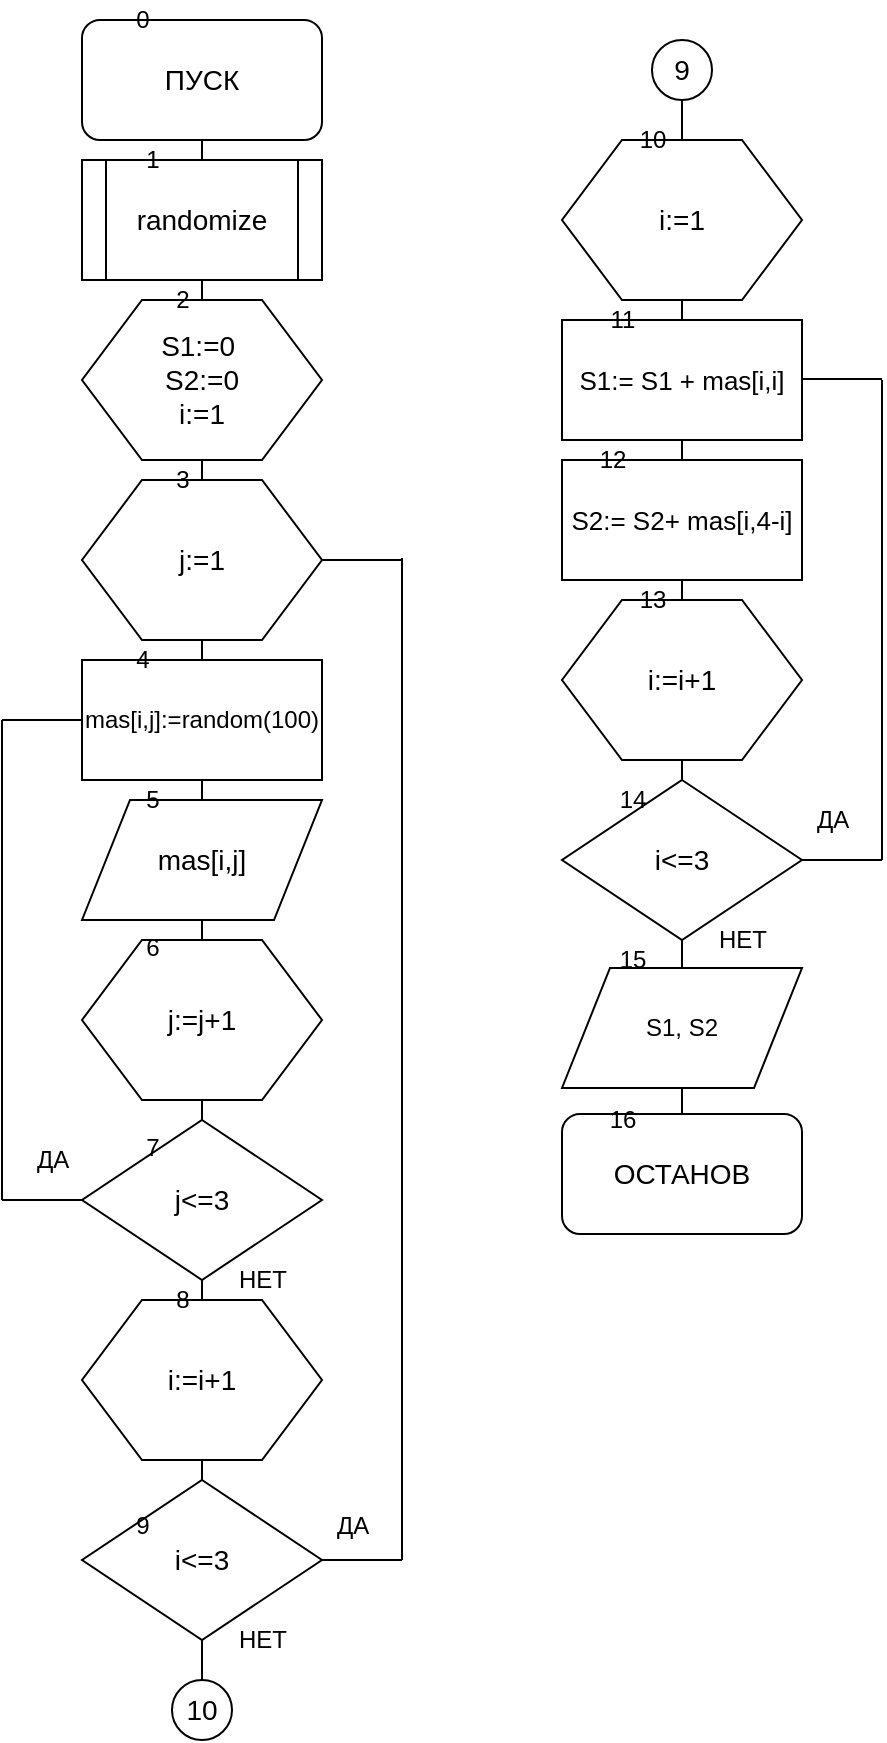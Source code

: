 <mxfile version="12.4.3" type="device" pages="1"><diagram id="Y3E9Fp_Yq6fxHXOzZOcf" name="Page-1"><mxGraphModel dx="1423" dy="843" grid="1" gridSize="10" guides="1" tooltips="1" connect="1" arrows="1" fold="1" page="1" pageScale="1" pageWidth="827" pageHeight="1169" math="0" shadow="0"><root><mxCell id="0"/><mxCell id="1" parent="0"/><mxCell id="x8wOl58FD5YExSFRiWE1-32" value="" style="endArrow=none;html=1;exitX=0.5;exitY=0;exitDx=0;exitDy=0;entryX=0.5;entryY=1;entryDx=0;entryDy=0;" edge="1" parent="1" source="x8wOl58FD5YExSFRiWE1-2" target="x8wOl58FD5YExSFRiWE1-24"><mxGeometry width="50" height="50" relative="1" as="geometry"><mxPoint x="510" y="560" as="sourcePoint"/><mxPoint x="560" y="510" as="targetPoint"/></mxGeometry></mxCell><mxCell id="x8wOl58FD5YExSFRiWE1-18" value="" style="endArrow=none;html=1;exitX=0.5;exitY=1;exitDx=0;exitDy=0;" edge="1" parent="1" source="x8wOl58FD5YExSFRiWE1-1"><mxGeometry width="50" height="50" relative="1" as="geometry"><mxPoint x="100" y="920" as="sourcePoint"/><mxPoint x="180" y="850" as="targetPoint"/></mxGeometry></mxCell><mxCell id="x8wOl58FD5YExSFRiWE1-1" value="&lt;font style=&quot;font-size: 14px&quot;&gt;ПУСК&lt;/font&gt;" style="rounded=1;whiteSpace=wrap;html=1;" vertex="1" parent="1"><mxGeometry x="120" y="20" width="120" height="60" as="geometry"/></mxCell><mxCell id="x8wOl58FD5YExSFRiWE1-2" value="&lt;font style=&quot;font-size: 14px&quot;&gt;ОСТАНОВ&lt;/font&gt;" style="rounded=1;whiteSpace=wrap;html=1;" vertex="1" parent="1"><mxGeometry x="360" y="567" width="120" height="60" as="geometry"/></mxCell><mxCell id="x8wOl58FD5YExSFRiWE1-3" value="&lt;font style=&quot;font-size: 14px&quot;&gt;randomize&lt;/font&gt;" style="shape=process;whiteSpace=wrap;html=1;backgroundOutline=1;" vertex="1" parent="1"><mxGeometry x="120" y="90" width="120" height="60" as="geometry"/></mxCell><mxCell id="x8wOl58FD5YExSFRiWE1-4" value="&lt;div style=&quot;font-size: 14px&quot;&gt;&lt;font style=&quot;font-size: 14px&quot;&gt;S1:=0&amp;nbsp;&lt;/font&gt;&lt;/div&gt;&lt;div style=&quot;font-size: 14px&quot;&gt;&lt;font style=&quot;font-size: 14px&quot;&gt;S2:=0&lt;/font&gt;&lt;/div&gt;&lt;div style=&quot;font-size: 14px&quot;&gt;&lt;font style=&quot;font-size: 14px&quot;&gt;i:=1&lt;/font&gt;&lt;/div&gt;" style="shape=hexagon;perimeter=hexagonPerimeter2;whiteSpace=wrap;html=1;" vertex="1" parent="1"><mxGeometry x="120" y="160" width="120" height="80" as="geometry"/></mxCell><mxCell id="x8wOl58FD5YExSFRiWE1-5" value="&lt;font style=&quot;font-size: 14px&quot;&gt;j:=1&lt;/font&gt;" style="shape=hexagon;perimeter=hexagonPerimeter2;whiteSpace=wrap;html=1;" vertex="1" parent="1"><mxGeometry x="120" y="250" width="120" height="80" as="geometry"/></mxCell><mxCell id="x8wOl58FD5YExSFRiWE1-6" value="mas[i,j]:=random(100)" style="rounded=0;whiteSpace=wrap;html=1;" vertex="1" parent="1"><mxGeometry x="120" y="340" width="120" height="60" as="geometry"/></mxCell><mxCell id="x8wOl58FD5YExSFRiWE1-7" value="&lt;font style=&quot;font-size: 14px&quot;&gt;mas[i,j]&lt;/font&gt;" style="shape=parallelogram;perimeter=parallelogramPerimeter;whiteSpace=wrap;html=1;" vertex="1" parent="1"><mxGeometry x="120" y="410" width="120" height="60" as="geometry"/></mxCell><mxCell id="x8wOl58FD5YExSFRiWE1-8" value="&lt;font style=&quot;font-size: 14px&quot;&gt;j:=j+1&lt;/font&gt;" style="shape=hexagon;perimeter=hexagonPerimeter2;whiteSpace=wrap;html=1;" vertex="1" parent="1"><mxGeometry x="120" y="480" width="120" height="80" as="geometry"/></mxCell><mxCell id="x8wOl58FD5YExSFRiWE1-9" value="&lt;font style=&quot;font-size: 14px&quot;&gt;j&amp;lt;=3&lt;/font&gt;" style="rhombus;whiteSpace=wrap;html=1;" vertex="1" parent="1"><mxGeometry x="120" y="570" width="120" height="80" as="geometry"/></mxCell><mxCell id="x8wOl58FD5YExSFRiWE1-10" value="&lt;font style=&quot;font-size: 14px&quot;&gt;i:=i+1&lt;/font&gt;" style="shape=hexagon;perimeter=hexagonPerimeter2;whiteSpace=wrap;html=1;" vertex="1" parent="1"><mxGeometry x="120" y="660" width="120" height="80" as="geometry"/></mxCell><mxCell id="x8wOl58FD5YExSFRiWE1-11" value="&lt;font style=&quot;font-size: 14px&quot;&gt;i&amp;lt;=3&lt;/font&gt;" style="rhombus;whiteSpace=wrap;html=1;" vertex="1" parent="1"><mxGeometry x="120" y="750" width="120" height="80" as="geometry"/></mxCell><mxCell id="x8wOl58FD5YExSFRiWE1-12" value="" style="endArrow=none;html=1;entryX=1;entryY=0.5;entryDx=0;entryDy=0;" edge="1" parent="1" target="x8wOl58FD5YExSFRiWE1-11"><mxGeometry width="50" height="50" relative="1" as="geometry"><mxPoint x="280" y="790" as="sourcePoint"/><mxPoint x="300" y="800" as="targetPoint"/></mxGeometry></mxCell><mxCell id="x8wOl58FD5YExSFRiWE1-13" value="" style="endArrow=none;html=1;" edge="1" parent="1"><mxGeometry width="50" height="50" relative="1" as="geometry"><mxPoint x="280" y="289" as="sourcePoint"/><mxPoint x="280" y="790" as="targetPoint"/></mxGeometry></mxCell><mxCell id="x8wOl58FD5YExSFRiWE1-14" value="" style="endArrow=none;html=1;exitX=1;exitY=0.5;exitDx=0;exitDy=0;" edge="1" parent="1" source="x8wOl58FD5YExSFRiWE1-5"><mxGeometry width="50" height="50" relative="1" as="geometry"><mxPoint x="230" y="290" as="sourcePoint"/><mxPoint x="280" y="290" as="targetPoint"/></mxGeometry></mxCell><mxCell id="x8wOl58FD5YExSFRiWE1-15" value="" style="endArrow=none;html=1;entryX=0;entryY=0.5;entryDx=0;entryDy=0;" edge="1" parent="1" target="x8wOl58FD5YExSFRiWE1-9"><mxGeometry width="50" height="50" relative="1" as="geometry"><mxPoint x="80" y="610" as="sourcePoint"/><mxPoint x="90" y="580" as="targetPoint"/></mxGeometry></mxCell><mxCell id="x8wOl58FD5YExSFRiWE1-16" value="" style="endArrow=none;html=1;" edge="1" parent="1"><mxGeometry width="50" height="50" relative="1" as="geometry"><mxPoint x="80" y="370" as="sourcePoint"/><mxPoint x="80" y="610" as="targetPoint"/></mxGeometry></mxCell><mxCell id="x8wOl58FD5YExSFRiWE1-17" value="" style="endArrow=none;html=1;exitX=0;exitY=0.5;exitDx=0;exitDy=0;" edge="1" parent="1" source="x8wOl58FD5YExSFRiWE1-6"><mxGeometry width="50" height="50" relative="1" as="geometry"><mxPoint x="50" y="380" as="sourcePoint"/><mxPoint x="80" y="370" as="targetPoint"/></mxGeometry></mxCell><mxCell id="x8wOl58FD5YExSFRiWE1-19" value="ДА" style="text;html=1;align=center;verticalAlign=middle;resizable=0;points=[];;autosize=1;" vertex="1" parent="1"><mxGeometry x="240" y="763" width="30" height="20" as="geometry"/></mxCell><mxCell id="x8wOl58FD5YExSFRiWE1-20" value="ДА" style="text;html=1;align=center;verticalAlign=middle;resizable=0;points=[];;autosize=1;" vertex="1" parent="1"><mxGeometry x="90" y="580" width="30" height="20" as="geometry"/></mxCell><mxCell id="x8wOl58FD5YExSFRiWE1-21" value="НЕТ" style="text;html=1;align=center;verticalAlign=middle;resizable=0;points=[];;autosize=1;" vertex="1" parent="1"><mxGeometry x="190" y="640" width="40" height="20" as="geometry"/></mxCell><mxCell id="x8wOl58FD5YExSFRiWE1-22" value="НЕТ" style="text;html=1;align=center;verticalAlign=middle;resizable=0;points=[];;autosize=1;" vertex="1" parent="1"><mxGeometry x="190" y="820" width="40" height="20" as="geometry"/></mxCell><mxCell id="x8wOl58FD5YExSFRiWE1-23" value="&lt;font style=&quot;font-size: 14px&quot;&gt;10&lt;/font&gt;" style="ellipse;whiteSpace=wrap;html=1;aspect=fixed;" vertex="1" parent="1"><mxGeometry x="165" y="850" width="30" height="30" as="geometry"/></mxCell><mxCell id="x8wOl58FD5YExSFRiWE1-24" value="&lt;font style=&quot;font-size: 14px&quot;&gt;9&lt;/font&gt;" style="ellipse;whiteSpace=wrap;html=1;aspect=fixed;" vertex="1" parent="1"><mxGeometry x="405" y="30" width="30" height="30" as="geometry"/></mxCell><mxCell id="x8wOl58FD5YExSFRiWE1-25" value="&lt;font style=&quot;font-size: 14px&quot;&gt;i:=1&lt;/font&gt;" style="shape=hexagon;perimeter=hexagonPerimeter2;whiteSpace=wrap;html=1;" vertex="1" parent="1"><mxGeometry x="360" y="80" width="120" height="80" as="geometry"/></mxCell><mxCell id="x8wOl58FD5YExSFRiWE1-27" value="&lt;font style=&quot;font-size: 13px&quot;&gt;S1:= S1 + mas[i,i]&lt;/font&gt;" style="rounded=0;whiteSpace=wrap;html=1;" vertex="1" parent="1"><mxGeometry x="360" y="170" width="120" height="60" as="geometry"/></mxCell><mxCell id="x8wOl58FD5YExSFRiWE1-28" value="&lt;font style=&quot;font-size: 13px&quot;&gt;S2:= S2+ mas[i,4-i]&lt;/font&gt;" style="rounded=0;whiteSpace=wrap;html=1;" vertex="1" parent="1"><mxGeometry x="360" y="240" width="120" height="60" as="geometry"/></mxCell><mxCell id="x8wOl58FD5YExSFRiWE1-29" value="&lt;font style=&quot;font-size: 14px&quot;&gt;i:=i+1&lt;/font&gt;" style="shape=hexagon;perimeter=hexagonPerimeter2;whiteSpace=wrap;html=1;" vertex="1" parent="1"><mxGeometry x="360" y="310" width="120" height="80" as="geometry"/></mxCell><mxCell id="x8wOl58FD5YExSFRiWE1-30" value="&lt;font style=&quot;font-size: 14px&quot;&gt;i&amp;lt;=3&lt;/font&gt;" style="rhombus;whiteSpace=wrap;html=1;" vertex="1" parent="1"><mxGeometry x="360" y="400" width="120" height="80" as="geometry"/></mxCell><mxCell id="x8wOl58FD5YExSFRiWE1-31" value="S1, S2" style="shape=parallelogram;perimeter=parallelogramPerimeter;whiteSpace=wrap;html=1;" vertex="1" parent="1"><mxGeometry x="360" y="494" width="120" height="60" as="geometry"/></mxCell><mxCell id="x8wOl58FD5YExSFRiWE1-33" value="" style="endArrow=none;html=1;exitX=1;exitY=0.5;exitDx=0;exitDy=0;" edge="1" parent="1" source="x8wOl58FD5YExSFRiWE1-30"><mxGeometry width="50" height="50" relative="1" as="geometry"><mxPoint x="520" y="380" as="sourcePoint"/><mxPoint x="520" y="440" as="targetPoint"/></mxGeometry></mxCell><mxCell id="x8wOl58FD5YExSFRiWE1-34" value="" style="endArrow=none;html=1;" edge="1" parent="1"><mxGeometry width="50" height="50" relative="1" as="geometry"><mxPoint x="520" y="440" as="sourcePoint"/><mxPoint x="520" y="200" as="targetPoint"/></mxGeometry></mxCell><mxCell id="x8wOl58FD5YExSFRiWE1-37" value="" style="endArrow=none;html=1;exitX=1;exitY=0.5;exitDx=0;exitDy=0;" edge="1" parent="1"><mxGeometry width="50" height="50" relative="1" as="geometry"><mxPoint x="480" y="199.5" as="sourcePoint"/><mxPoint x="520" y="199.5" as="targetPoint"/></mxGeometry></mxCell><mxCell id="x8wOl58FD5YExSFRiWE1-38" value="ДА" style="text;html=1;align=center;verticalAlign=middle;resizable=0;points=[];;autosize=1;" vertex="1" parent="1"><mxGeometry x="480" y="410" width="30" height="20" as="geometry"/></mxCell><mxCell id="x8wOl58FD5YExSFRiWE1-39" value="НЕТ" style="text;html=1;align=center;verticalAlign=middle;resizable=0;points=[];;autosize=1;" vertex="1" parent="1"><mxGeometry x="430" y="470" width="40" height="20" as="geometry"/></mxCell><mxCell id="x8wOl58FD5YExSFRiWE1-40" value="0" style="text;html=1;align=center;verticalAlign=middle;resizable=0;points=[];;autosize=1;" vertex="1" parent="1"><mxGeometry x="140" y="10" width="20" height="20" as="geometry"/></mxCell><mxCell id="x8wOl58FD5YExSFRiWE1-41" value="1" style="text;html=1;align=center;verticalAlign=middle;resizable=0;points=[];;autosize=1;" vertex="1" parent="1"><mxGeometry x="145" y="80" width="20" height="20" as="geometry"/></mxCell><mxCell id="x8wOl58FD5YExSFRiWE1-42" value="2" style="text;html=1;align=center;verticalAlign=middle;resizable=0;points=[];;autosize=1;" vertex="1" parent="1"><mxGeometry x="160" y="150" width="20" height="20" as="geometry"/></mxCell><mxCell id="x8wOl58FD5YExSFRiWE1-43" value="3" style="text;html=1;align=center;verticalAlign=middle;resizable=0;points=[];;autosize=1;" vertex="1" parent="1"><mxGeometry x="160" y="240" width="20" height="20" as="geometry"/></mxCell><mxCell id="x8wOl58FD5YExSFRiWE1-44" value="4" style="text;html=1;align=center;verticalAlign=middle;resizable=0;points=[];;autosize=1;" vertex="1" parent="1"><mxGeometry x="140" y="330" width="20" height="20" as="geometry"/></mxCell><mxCell id="x8wOl58FD5YExSFRiWE1-45" value="5" style="text;html=1;align=center;verticalAlign=middle;resizable=0;points=[];;autosize=1;" vertex="1" parent="1"><mxGeometry x="145" y="400" width="20" height="20" as="geometry"/></mxCell><mxCell id="x8wOl58FD5YExSFRiWE1-46" value="6" style="text;html=1;align=center;verticalAlign=middle;resizable=0;points=[];;autosize=1;" vertex="1" parent="1"><mxGeometry x="145" y="474" width="20" height="20" as="geometry"/></mxCell><mxCell id="x8wOl58FD5YExSFRiWE1-47" value="7" style="text;html=1;align=center;verticalAlign=middle;resizable=0;points=[];;autosize=1;" vertex="1" parent="1"><mxGeometry x="145" y="574" width="20" height="20" as="geometry"/></mxCell><mxCell id="x8wOl58FD5YExSFRiWE1-48" value="8" style="text;html=1;align=center;verticalAlign=middle;resizable=0;points=[];;autosize=1;" vertex="1" parent="1"><mxGeometry x="160" y="650" width="20" height="20" as="geometry"/></mxCell><mxCell id="x8wOl58FD5YExSFRiWE1-49" value="9" style="text;html=1;align=center;verticalAlign=middle;resizable=0;points=[];;autosize=1;" vertex="1" parent="1"><mxGeometry x="140" y="763" width="20" height="20" as="geometry"/></mxCell><mxCell id="x8wOl58FD5YExSFRiWE1-52" value="10" style="text;html=1;align=center;verticalAlign=middle;resizable=0;points=[];;autosize=1;" vertex="1" parent="1"><mxGeometry x="390" y="70" width="30" height="20" as="geometry"/></mxCell><mxCell id="x8wOl58FD5YExSFRiWE1-53" value="11" style="text;html=1;align=center;verticalAlign=middle;resizable=0;points=[];;autosize=1;" vertex="1" parent="1"><mxGeometry x="375" y="160" width="30" height="20" as="geometry"/></mxCell><mxCell id="x8wOl58FD5YExSFRiWE1-54" value="12" style="text;html=1;align=center;verticalAlign=middle;resizable=0;points=[];;autosize=1;" vertex="1" parent="1"><mxGeometry x="370" y="230" width="30" height="20" as="geometry"/></mxCell><mxCell id="x8wOl58FD5YExSFRiWE1-55" value="13" style="text;html=1;align=center;verticalAlign=middle;resizable=0;points=[];;autosize=1;" vertex="1" parent="1"><mxGeometry x="390" y="300" width="30" height="20" as="geometry"/></mxCell><mxCell id="x8wOl58FD5YExSFRiWE1-56" value="14" style="text;html=1;align=center;verticalAlign=middle;resizable=0;points=[];;autosize=1;" vertex="1" parent="1"><mxGeometry x="380" y="400" width="30" height="20" as="geometry"/></mxCell><mxCell id="x8wOl58FD5YExSFRiWE1-57" value="15" style="text;html=1;align=center;verticalAlign=middle;resizable=0;points=[];;autosize=1;" vertex="1" parent="1"><mxGeometry x="380" y="480" width="30" height="20" as="geometry"/></mxCell><mxCell id="x8wOl58FD5YExSFRiWE1-58" value="16" style="text;html=1;align=center;verticalAlign=middle;resizable=0;points=[];;autosize=1;" vertex="1" parent="1"><mxGeometry x="375" y="560" width="30" height="20" as="geometry"/></mxCell></root></mxGraphModel></diagram></mxfile>